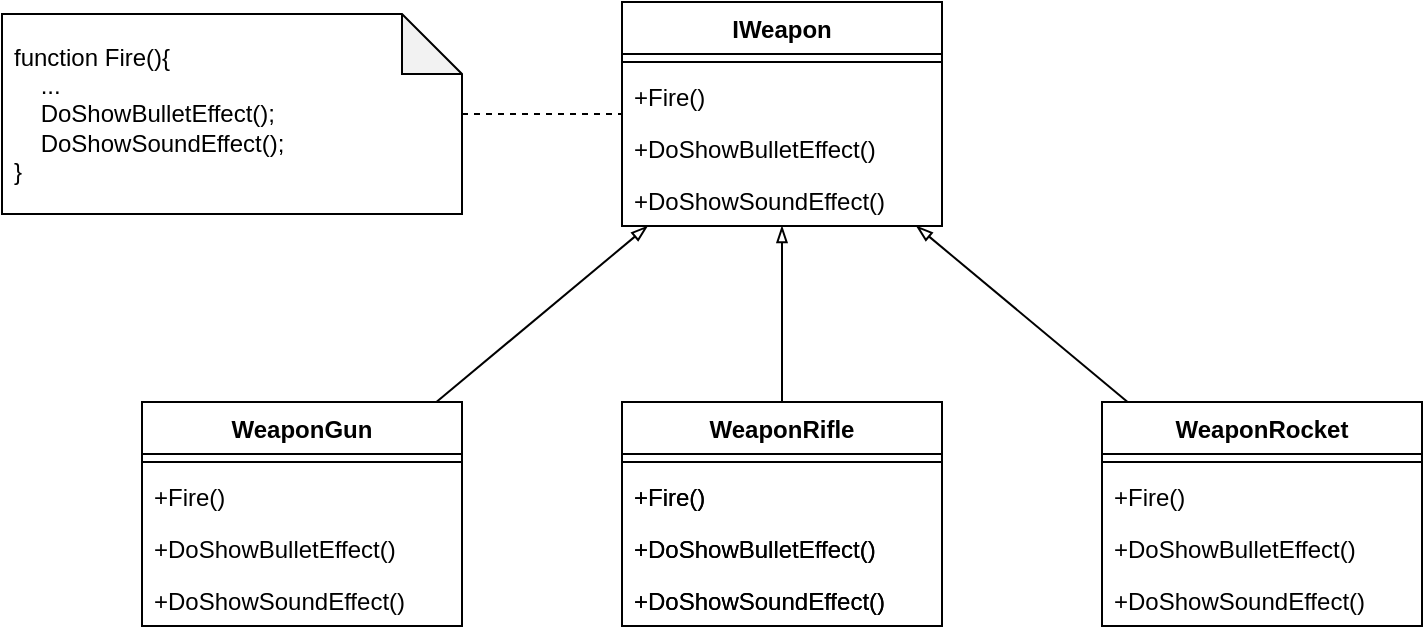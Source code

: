 <mxfile version="22.1.11" type="device">
  <diagram name="第 1 页" id="04tgc96Jw7r_b46zCaBa">
    <mxGraphModel dx="1434" dy="844" grid="1" gridSize="10" guides="1" tooltips="1" connect="1" arrows="1" fold="1" page="1" pageScale="1" pageWidth="827" pageHeight="1169" math="0" shadow="0">
      <root>
        <mxCell id="0" />
        <mxCell id="1" parent="0" />
        <mxCell id="co0Rw20kWPFlZtMz1QSi-1" value="IWeapon" style="swimlane;fontStyle=1;align=center;verticalAlign=top;childLayout=stackLayout;horizontal=1;startSize=26;horizontalStack=0;resizeParent=1;resizeParentMax=0;resizeLast=0;collapsible=1;marginBottom=0;whiteSpace=wrap;html=1;" vertex="1" parent="1">
          <mxGeometry x="400" y="240" width="160" height="112" as="geometry" />
        </mxCell>
        <mxCell id="co0Rw20kWPFlZtMz1QSi-3" value="" style="line;strokeWidth=1;fillColor=none;align=left;verticalAlign=middle;spacingTop=-1;spacingLeft=3;spacingRight=3;rotatable=0;labelPosition=right;points=[];portConstraint=eastwest;strokeColor=inherit;" vertex="1" parent="co0Rw20kWPFlZtMz1QSi-1">
          <mxGeometry y="26" width="160" height="8" as="geometry" />
        </mxCell>
        <mxCell id="co0Rw20kWPFlZtMz1QSi-4" value="+Fire()" style="text;strokeColor=none;fillColor=none;align=left;verticalAlign=top;spacingLeft=4;spacingRight=4;overflow=hidden;rotatable=0;points=[[0,0.5],[1,0.5]];portConstraint=eastwest;whiteSpace=wrap;html=1;" vertex="1" parent="co0Rw20kWPFlZtMz1QSi-1">
          <mxGeometry y="34" width="160" height="26" as="geometry" />
        </mxCell>
        <mxCell id="co0Rw20kWPFlZtMz1QSi-5" value="+DoShowBulletEffect()" style="text;strokeColor=none;fillColor=none;align=left;verticalAlign=top;spacingLeft=4;spacingRight=4;overflow=hidden;rotatable=0;points=[[0,0.5],[1,0.5]];portConstraint=eastwest;whiteSpace=wrap;html=1;" vertex="1" parent="co0Rw20kWPFlZtMz1QSi-1">
          <mxGeometry y="60" width="160" height="26" as="geometry" />
        </mxCell>
        <mxCell id="co0Rw20kWPFlZtMz1QSi-6" value="+DoShowSoundEffect()" style="text;strokeColor=none;fillColor=none;align=left;verticalAlign=top;spacingLeft=4;spacingRight=4;overflow=hidden;rotatable=0;points=[[0,0.5],[1,0.5]];portConstraint=eastwest;whiteSpace=wrap;html=1;" vertex="1" parent="co0Rw20kWPFlZtMz1QSi-1">
          <mxGeometry y="86" width="160" height="26" as="geometry" />
        </mxCell>
        <mxCell id="co0Rw20kWPFlZtMz1QSi-7" value="WeaponRifle" style="swimlane;fontStyle=1;align=center;verticalAlign=top;childLayout=stackLayout;horizontal=1;startSize=26;horizontalStack=0;resizeParent=1;resizeParentMax=0;resizeLast=0;collapsible=1;marginBottom=0;whiteSpace=wrap;html=1;" vertex="1" parent="1">
          <mxGeometry x="400" y="440" width="160" height="112" as="geometry" />
        </mxCell>
        <mxCell id="co0Rw20kWPFlZtMz1QSi-8" value="" style="line;strokeWidth=1;fillColor=none;align=left;verticalAlign=middle;spacingTop=-1;spacingLeft=3;spacingRight=3;rotatable=0;labelPosition=right;points=[];portConstraint=eastwest;strokeColor=inherit;" vertex="1" parent="co0Rw20kWPFlZtMz1QSi-7">
          <mxGeometry y="26" width="160" height="8" as="geometry" />
        </mxCell>
        <mxCell id="co0Rw20kWPFlZtMz1QSi-9" value="+Fire()" style="text;strokeColor=none;fillColor=none;align=left;verticalAlign=top;spacingLeft=4;spacingRight=4;overflow=hidden;rotatable=0;points=[[0,0.5],[1,0.5]];portConstraint=eastwest;whiteSpace=wrap;html=1;" vertex="1" parent="co0Rw20kWPFlZtMz1QSi-7">
          <mxGeometry y="34" width="160" height="26" as="geometry" />
        </mxCell>
        <mxCell id="co0Rw20kWPFlZtMz1QSi-10" value="+DoShowBulletEffect()" style="text;strokeColor=none;fillColor=none;align=left;verticalAlign=top;spacingLeft=4;spacingRight=4;overflow=hidden;rotatable=0;points=[[0,0.5],[1,0.5]];portConstraint=eastwest;whiteSpace=wrap;html=1;" vertex="1" parent="co0Rw20kWPFlZtMz1QSi-7">
          <mxGeometry y="60" width="160" height="26" as="geometry" />
        </mxCell>
        <mxCell id="co0Rw20kWPFlZtMz1QSi-11" value="+DoShowSoundEffect()" style="text;strokeColor=none;fillColor=none;align=left;verticalAlign=top;spacingLeft=4;spacingRight=4;overflow=hidden;rotatable=0;points=[[0,0.5],[1,0.5]];portConstraint=eastwest;whiteSpace=wrap;html=1;" vertex="1" parent="co0Rw20kWPFlZtMz1QSi-7">
          <mxGeometry y="86" width="160" height="26" as="geometry" />
        </mxCell>
        <mxCell id="co0Rw20kWPFlZtMz1QSi-31" style="edgeStyle=none;rounded=0;orthogonalLoop=1;jettySize=auto;html=1;endArrow=blockThin;endFill=0;" edge="1" parent="1" source="co0Rw20kWPFlZtMz1QSi-12" target="co0Rw20kWPFlZtMz1QSi-1">
          <mxGeometry relative="1" as="geometry" />
        </mxCell>
        <mxCell id="co0Rw20kWPFlZtMz1QSi-12" value="WeaponRocket" style="swimlane;fontStyle=1;align=center;verticalAlign=top;childLayout=stackLayout;horizontal=1;startSize=26;horizontalStack=0;resizeParent=1;resizeParentMax=0;resizeLast=0;collapsible=1;marginBottom=0;whiteSpace=wrap;html=1;" vertex="1" parent="1">
          <mxGeometry x="640" y="440" width="160" height="112" as="geometry" />
        </mxCell>
        <mxCell id="co0Rw20kWPFlZtMz1QSi-13" value="" style="line;strokeWidth=1;fillColor=none;align=left;verticalAlign=middle;spacingTop=-1;spacingLeft=3;spacingRight=3;rotatable=0;labelPosition=right;points=[];portConstraint=eastwest;strokeColor=inherit;" vertex="1" parent="co0Rw20kWPFlZtMz1QSi-12">
          <mxGeometry y="26" width="160" height="8" as="geometry" />
        </mxCell>
        <mxCell id="co0Rw20kWPFlZtMz1QSi-14" value="+Fire()" style="text;strokeColor=none;fillColor=none;align=left;verticalAlign=top;spacingLeft=4;spacingRight=4;overflow=hidden;rotatable=0;points=[[0,0.5],[1,0.5]];portConstraint=eastwest;whiteSpace=wrap;html=1;" vertex="1" parent="co0Rw20kWPFlZtMz1QSi-12">
          <mxGeometry y="34" width="160" height="26" as="geometry" />
        </mxCell>
        <mxCell id="co0Rw20kWPFlZtMz1QSi-15" value="+DoShowBulletEffect()" style="text;strokeColor=none;fillColor=none;align=left;verticalAlign=top;spacingLeft=4;spacingRight=4;overflow=hidden;rotatable=0;points=[[0,0.5],[1,0.5]];portConstraint=eastwest;whiteSpace=wrap;html=1;" vertex="1" parent="co0Rw20kWPFlZtMz1QSi-12">
          <mxGeometry y="60" width="160" height="26" as="geometry" />
        </mxCell>
        <mxCell id="co0Rw20kWPFlZtMz1QSi-16" value="+DoShowSoundEffect()" style="text;strokeColor=none;fillColor=none;align=left;verticalAlign=top;spacingLeft=4;spacingRight=4;overflow=hidden;rotatable=0;points=[[0,0.5],[1,0.5]];portConstraint=eastwest;whiteSpace=wrap;html=1;" vertex="1" parent="co0Rw20kWPFlZtMz1QSi-12">
          <mxGeometry y="86" width="160" height="26" as="geometry" />
        </mxCell>
        <mxCell id="co0Rw20kWPFlZtMz1QSi-30" style="edgeStyle=none;rounded=0;orthogonalLoop=1;jettySize=auto;html=1;endArrow=blockThin;endFill=0;" edge="1" parent="1" source="co0Rw20kWPFlZtMz1QSi-17" target="co0Rw20kWPFlZtMz1QSi-1">
          <mxGeometry relative="1" as="geometry" />
        </mxCell>
        <mxCell id="co0Rw20kWPFlZtMz1QSi-17" value="WeaponRifle" style="swimlane;fontStyle=1;align=center;verticalAlign=top;childLayout=stackLayout;horizontal=1;startSize=26;horizontalStack=0;resizeParent=1;resizeParentMax=0;resizeLast=0;collapsible=1;marginBottom=0;whiteSpace=wrap;html=1;" vertex="1" parent="1">
          <mxGeometry x="400" y="440" width="160" height="112" as="geometry" />
        </mxCell>
        <mxCell id="co0Rw20kWPFlZtMz1QSi-18" value="" style="line;strokeWidth=1;fillColor=none;align=left;verticalAlign=middle;spacingTop=-1;spacingLeft=3;spacingRight=3;rotatable=0;labelPosition=right;points=[];portConstraint=eastwest;strokeColor=inherit;" vertex="1" parent="co0Rw20kWPFlZtMz1QSi-17">
          <mxGeometry y="26" width="160" height="8" as="geometry" />
        </mxCell>
        <mxCell id="co0Rw20kWPFlZtMz1QSi-19" value="+Fire()" style="text;strokeColor=none;fillColor=none;align=left;verticalAlign=top;spacingLeft=4;spacingRight=4;overflow=hidden;rotatable=0;points=[[0,0.5],[1,0.5]];portConstraint=eastwest;whiteSpace=wrap;html=1;" vertex="1" parent="co0Rw20kWPFlZtMz1QSi-17">
          <mxGeometry y="34" width="160" height="26" as="geometry" />
        </mxCell>
        <mxCell id="co0Rw20kWPFlZtMz1QSi-20" value="+DoShowBulletEffect()" style="text;strokeColor=none;fillColor=none;align=left;verticalAlign=top;spacingLeft=4;spacingRight=4;overflow=hidden;rotatable=0;points=[[0,0.5],[1,0.5]];portConstraint=eastwest;whiteSpace=wrap;html=1;" vertex="1" parent="co0Rw20kWPFlZtMz1QSi-17">
          <mxGeometry y="60" width="160" height="26" as="geometry" />
        </mxCell>
        <mxCell id="co0Rw20kWPFlZtMz1QSi-21" value="+DoShowSoundEffect()" style="text;strokeColor=none;fillColor=none;align=left;verticalAlign=top;spacingLeft=4;spacingRight=4;overflow=hidden;rotatable=0;points=[[0,0.5],[1,0.5]];portConstraint=eastwest;whiteSpace=wrap;html=1;" vertex="1" parent="co0Rw20kWPFlZtMz1QSi-17">
          <mxGeometry y="86" width="160" height="26" as="geometry" />
        </mxCell>
        <mxCell id="co0Rw20kWPFlZtMz1QSi-29" style="edgeStyle=none;rounded=0;orthogonalLoop=1;jettySize=auto;html=1;endArrow=blockThin;endFill=0;" edge="1" parent="1" source="co0Rw20kWPFlZtMz1QSi-22" target="co0Rw20kWPFlZtMz1QSi-1">
          <mxGeometry relative="1" as="geometry" />
        </mxCell>
        <mxCell id="co0Rw20kWPFlZtMz1QSi-22" value="WeaponGun" style="swimlane;fontStyle=1;align=center;verticalAlign=top;childLayout=stackLayout;horizontal=1;startSize=26;horizontalStack=0;resizeParent=1;resizeParentMax=0;resizeLast=0;collapsible=1;marginBottom=0;whiteSpace=wrap;html=1;" vertex="1" parent="1">
          <mxGeometry x="160" y="440" width="160" height="112" as="geometry" />
        </mxCell>
        <mxCell id="co0Rw20kWPFlZtMz1QSi-23" value="" style="line;strokeWidth=1;fillColor=none;align=left;verticalAlign=middle;spacingTop=-1;spacingLeft=3;spacingRight=3;rotatable=0;labelPosition=right;points=[];portConstraint=eastwest;strokeColor=inherit;" vertex="1" parent="co0Rw20kWPFlZtMz1QSi-22">
          <mxGeometry y="26" width="160" height="8" as="geometry" />
        </mxCell>
        <mxCell id="co0Rw20kWPFlZtMz1QSi-24" value="+Fire()" style="text;strokeColor=none;fillColor=none;align=left;verticalAlign=top;spacingLeft=4;spacingRight=4;overflow=hidden;rotatable=0;points=[[0,0.5],[1,0.5]];portConstraint=eastwest;whiteSpace=wrap;html=1;" vertex="1" parent="co0Rw20kWPFlZtMz1QSi-22">
          <mxGeometry y="34" width="160" height="26" as="geometry" />
        </mxCell>
        <mxCell id="co0Rw20kWPFlZtMz1QSi-25" value="+DoShowBulletEffect()" style="text;strokeColor=none;fillColor=none;align=left;verticalAlign=top;spacingLeft=4;spacingRight=4;overflow=hidden;rotatable=0;points=[[0,0.5],[1,0.5]];portConstraint=eastwest;whiteSpace=wrap;html=1;" vertex="1" parent="co0Rw20kWPFlZtMz1QSi-22">
          <mxGeometry y="60" width="160" height="26" as="geometry" />
        </mxCell>
        <mxCell id="co0Rw20kWPFlZtMz1QSi-26" value="+DoShowSoundEffect()" style="text;strokeColor=none;fillColor=none;align=left;verticalAlign=top;spacingLeft=4;spacingRight=4;overflow=hidden;rotatable=0;points=[[0,0.5],[1,0.5]];portConstraint=eastwest;whiteSpace=wrap;html=1;" vertex="1" parent="co0Rw20kWPFlZtMz1QSi-22">
          <mxGeometry y="86" width="160" height="26" as="geometry" />
        </mxCell>
        <mxCell id="co0Rw20kWPFlZtMz1QSi-28" style="edgeStyle=none;rounded=0;orthogonalLoop=1;jettySize=auto;html=1;endArrow=none;endFill=0;dashed=1;" edge="1" parent="1" source="co0Rw20kWPFlZtMz1QSi-27" target="co0Rw20kWPFlZtMz1QSi-1">
          <mxGeometry relative="1" as="geometry" />
        </mxCell>
        <mxCell id="co0Rw20kWPFlZtMz1QSi-27" value="function Fire(){&lt;br&gt;&amp;nbsp; &amp;nbsp; ...&lt;br&gt;&amp;nbsp; &amp;nbsp; DoShowBulletEffect();&lt;br&gt;&amp;nbsp; &amp;nbsp; DoShowSoundEffect();&lt;br&gt;}" style="shape=note;whiteSpace=wrap;html=1;backgroundOutline=1;darkOpacity=0.05;spacingLeft=4;spacingRight=4;align=left;" vertex="1" parent="1">
          <mxGeometry x="90" y="246" width="230" height="100" as="geometry" />
        </mxCell>
      </root>
    </mxGraphModel>
  </diagram>
</mxfile>
